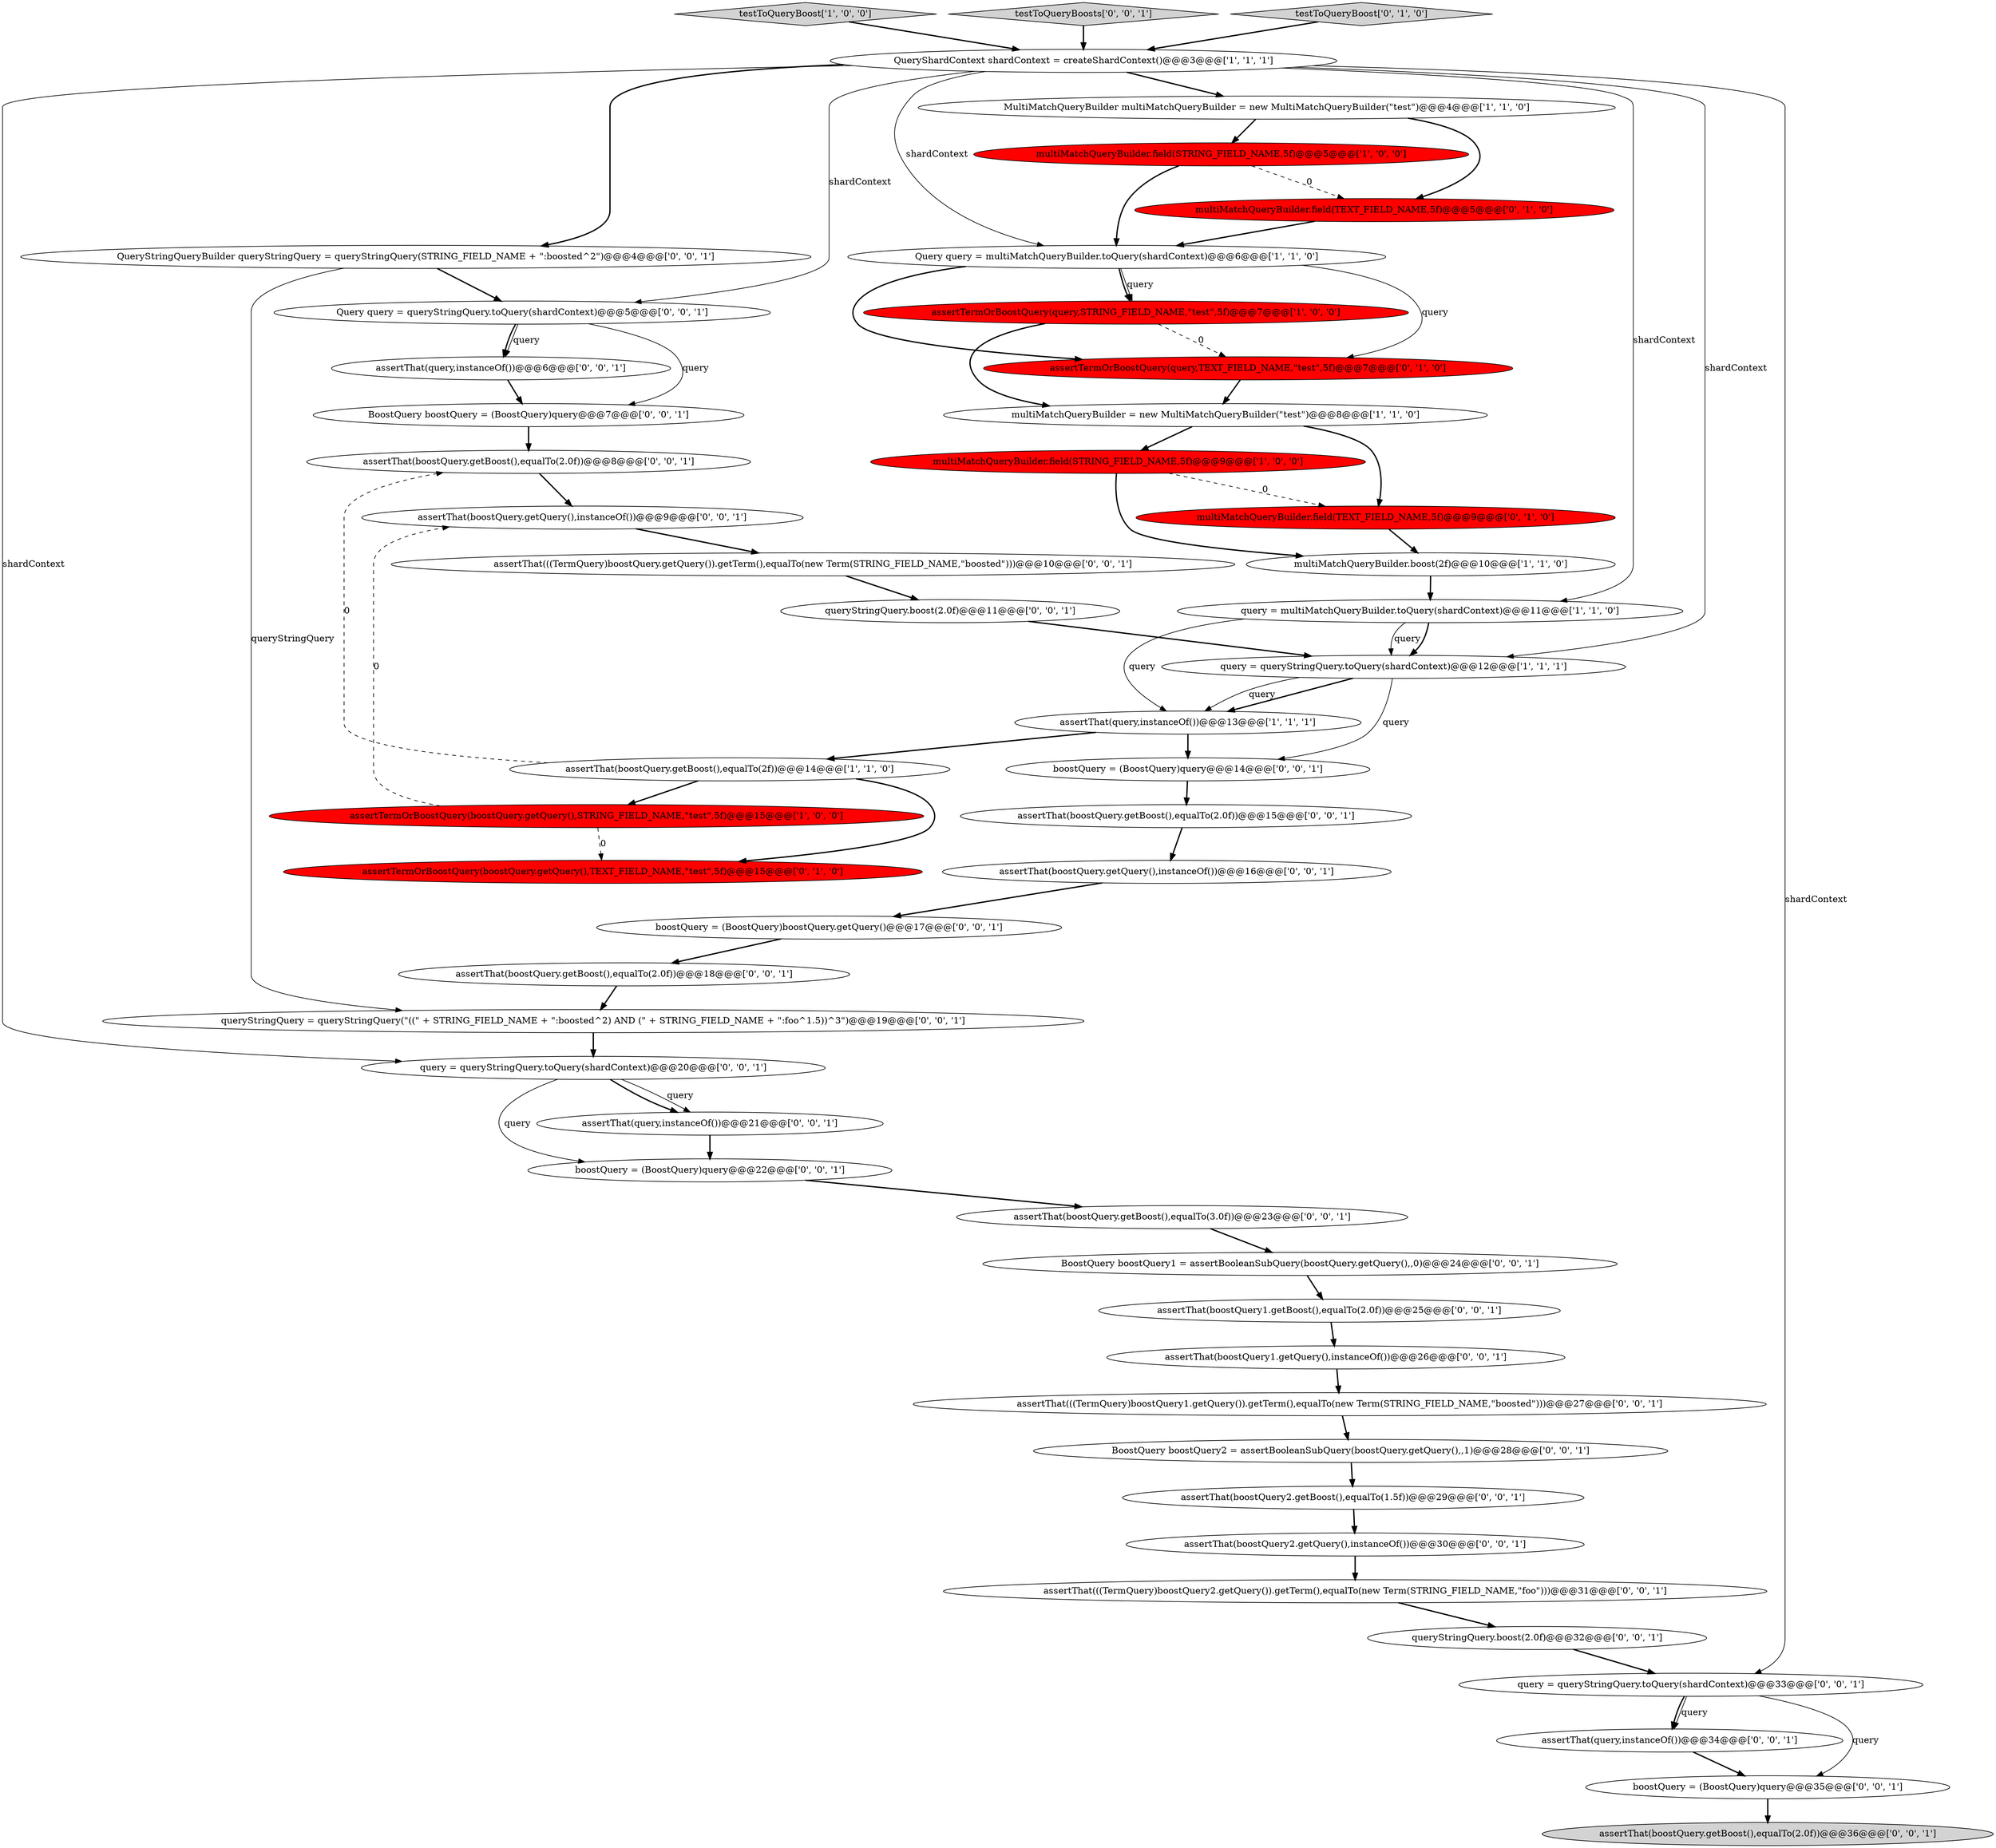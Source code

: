 digraph {
27 [style = filled, label = "boostQuery = (BoostQuery)boostQuery.getQuery()@@@17@@@['0', '0', '1']", fillcolor = white, shape = ellipse image = "AAA0AAABBB3BBB"];
24 [style = filled, label = "BoostQuery boostQuery2 = assertBooleanSubQuery(boostQuery.getQuery(),,1)@@@28@@@['0', '0', '1']", fillcolor = white, shape = ellipse image = "AAA0AAABBB3BBB"];
8 [style = filled, label = "multiMatchQueryBuilder.boost(2f)@@@10@@@['1', '1', '0']", fillcolor = white, shape = ellipse image = "AAA0AAABBB1BBB"];
30 [style = filled, label = "boostQuery = (BoostQuery)query@@@14@@@['0', '0', '1']", fillcolor = white, shape = ellipse image = "AAA0AAABBB3BBB"];
47 [style = filled, label = "assertThat(boostQuery1.getQuery(),instanceOf())@@@26@@@['0', '0', '1']", fillcolor = white, shape = ellipse image = "AAA0AAABBB3BBB"];
16 [style = filled, label = "assertTermOrBoostQuery(boostQuery.getQuery(),TEXT_FIELD_NAME,\"test\",5f)@@@15@@@['0', '1', '0']", fillcolor = red, shape = ellipse image = "AAA1AAABBB2BBB"];
39 [style = filled, label = "QueryStringQueryBuilder queryStringQuery = queryStringQuery(STRING_FIELD_NAME + \":boosted^2\")@@@4@@@['0', '0', '1']", fillcolor = white, shape = ellipse image = "AAA0AAABBB3BBB"];
22 [style = filled, label = "Query query = queryStringQuery.toQuery(shardContext)@@@5@@@['0', '0', '1']", fillcolor = white, shape = ellipse image = "AAA0AAABBB3BBB"];
41 [style = filled, label = "query = queryStringQuery.toQuery(shardContext)@@@20@@@['0', '0', '1']", fillcolor = white, shape = ellipse image = "AAA0AAABBB3BBB"];
36 [style = filled, label = "query = queryStringQuery.toQuery(shardContext)@@@33@@@['0', '0', '1']", fillcolor = white, shape = ellipse image = "AAA0AAABBB3BBB"];
45 [style = filled, label = "assertThat(boostQuery.getBoost(),equalTo(2.0f))@@@18@@@['0', '0', '1']", fillcolor = white, shape = ellipse image = "AAA0AAABBB3BBB"];
49 [style = filled, label = "boostQuery = (BoostQuery)query@@@22@@@['0', '0', '1']", fillcolor = white, shape = ellipse image = "AAA0AAABBB3BBB"];
11 [style = filled, label = "assertThat(query,instanceOf())@@@13@@@['1', '1', '1']", fillcolor = white, shape = ellipse image = "AAA0AAABBB1BBB"];
4 [style = filled, label = "testToQueryBoost['1', '0', '0']", fillcolor = lightgray, shape = diamond image = "AAA0AAABBB1BBB"];
25 [style = filled, label = "assertThat(boostQuery2.getQuery(),instanceOf())@@@30@@@['0', '0', '1']", fillcolor = white, shape = ellipse image = "AAA0AAABBB3BBB"];
46 [style = filled, label = "assertThat(((TermQuery)boostQuery1.getQuery()).getTerm(),equalTo(new Term(STRING_FIELD_NAME,\"boosted\")))@@@27@@@['0', '0', '1']", fillcolor = white, shape = ellipse image = "AAA0AAABBB3BBB"];
17 [style = filled, label = "multiMatchQueryBuilder.field(TEXT_FIELD_NAME,5f)@@@5@@@['0', '1', '0']", fillcolor = red, shape = ellipse image = "AAA1AAABBB2BBB"];
23 [style = filled, label = "assertThat(boostQuery.getBoost(),equalTo(2.0f))@@@15@@@['0', '0', '1']", fillcolor = white, shape = ellipse image = "AAA0AAABBB3BBB"];
32 [style = filled, label = "assertThat(((TermQuery)boostQuery.getQuery()).getTerm(),equalTo(new Term(STRING_FIELD_NAME,\"boosted\")))@@@10@@@['0', '0', '1']", fillcolor = white, shape = ellipse image = "AAA0AAABBB3BBB"];
35 [style = filled, label = "queryStringQuery.boost(2.0f)@@@11@@@['0', '0', '1']", fillcolor = white, shape = ellipse image = "AAA0AAABBB3BBB"];
19 [style = filled, label = "queryStringQuery.boost(2.0f)@@@32@@@['0', '0', '1']", fillcolor = white, shape = ellipse image = "AAA0AAABBB3BBB"];
18 [style = filled, label = "assertTermOrBoostQuery(query,TEXT_FIELD_NAME,\"test\",5f)@@@7@@@['0', '1', '0']", fillcolor = red, shape = ellipse image = "AAA1AAABBB2BBB"];
26 [style = filled, label = "assertThat(boostQuery.getBoost(),equalTo(2.0f))@@@8@@@['0', '0', '1']", fillcolor = white, shape = ellipse image = "AAA0AAABBB3BBB"];
50 [style = filled, label = "BoostQuery boostQuery1 = assertBooleanSubQuery(boostQuery.getQuery(),,0)@@@24@@@['0', '0', '1']", fillcolor = white, shape = ellipse image = "AAA0AAABBB3BBB"];
31 [style = filled, label = "assertThat(((TermQuery)boostQuery2.getQuery()).getTerm(),equalTo(new Term(STRING_FIELD_NAME,\"foo\")))@@@31@@@['0', '0', '1']", fillcolor = white, shape = ellipse image = "AAA0AAABBB3BBB"];
9 [style = filled, label = "assertTermOrBoostQuery(query,STRING_FIELD_NAME,\"test\",5f)@@@7@@@['1', '0', '0']", fillcolor = red, shape = ellipse image = "AAA1AAABBB1BBB"];
48 [style = filled, label = "assertThat(boostQuery2.getBoost(),equalTo(1.5f))@@@29@@@['0', '0', '1']", fillcolor = white, shape = ellipse image = "AAA0AAABBB3BBB"];
44 [style = filled, label = "assertThat(query,instanceOf())@@@6@@@['0', '0', '1']", fillcolor = white, shape = ellipse image = "AAA0AAABBB3BBB"];
1 [style = filled, label = "multiMatchQueryBuilder.field(STRING_FIELD_NAME,5f)@@@5@@@['1', '0', '0']", fillcolor = red, shape = ellipse image = "AAA1AAABBB1BBB"];
20 [style = filled, label = "BoostQuery boostQuery = (BoostQuery)query@@@7@@@['0', '0', '1']", fillcolor = white, shape = ellipse image = "AAA0AAABBB3BBB"];
40 [style = filled, label = "assertThat(boostQuery.getBoost(),equalTo(3.0f))@@@23@@@['0', '0', '1']", fillcolor = white, shape = ellipse image = "AAA0AAABBB3BBB"];
7 [style = filled, label = "query = queryStringQuery.toQuery(shardContext)@@@12@@@['1', '1', '1']", fillcolor = white, shape = ellipse image = "AAA0AAABBB1BBB"];
3 [style = filled, label = "multiMatchQueryBuilder = new MultiMatchQueryBuilder(\"test\")@@@8@@@['1', '1', '0']", fillcolor = white, shape = ellipse image = "AAA0AAABBB1BBB"];
6 [style = filled, label = "multiMatchQueryBuilder.field(STRING_FIELD_NAME,5f)@@@9@@@['1', '0', '0']", fillcolor = red, shape = ellipse image = "AAA1AAABBB1BBB"];
5 [style = filled, label = "QueryShardContext shardContext = createShardContext()@@@3@@@['1', '1', '1']", fillcolor = white, shape = ellipse image = "AAA0AAABBB1BBB"];
38 [style = filled, label = "queryStringQuery = queryStringQuery(\"((\" + STRING_FIELD_NAME + \":boosted^2) AND (\" + STRING_FIELD_NAME + \":foo^1.5))^3\")@@@19@@@['0', '0', '1']", fillcolor = white, shape = ellipse image = "AAA0AAABBB3BBB"];
33 [style = filled, label = "assertThat(boostQuery.getQuery(),instanceOf())@@@16@@@['0', '0', '1']", fillcolor = white, shape = ellipse image = "AAA0AAABBB3BBB"];
2 [style = filled, label = "Query query = multiMatchQueryBuilder.toQuery(shardContext)@@@6@@@['1', '1', '0']", fillcolor = white, shape = ellipse image = "AAA0AAABBB1BBB"];
34 [style = filled, label = "assertThat(boostQuery.getBoost(),equalTo(2.0f))@@@36@@@['0', '0', '1']", fillcolor = lightgray, shape = ellipse image = "AAA0AAABBB3BBB"];
37 [style = filled, label = "testToQueryBoosts['0', '0', '1']", fillcolor = lightgray, shape = diamond image = "AAA0AAABBB3BBB"];
0 [style = filled, label = "assertThat(boostQuery.getBoost(),equalTo(2f))@@@14@@@['1', '1', '0']", fillcolor = white, shape = ellipse image = "AAA0AAABBB1BBB"];
10 [style = filled, label = "MultiMatchQueryBuilder multiMatchQueryBuilder = new MultiMatchQueryBuilder(\"test\")@@@4@@@['1', '1', '0']", fillcolor = white, shape = ellipse image = "AAA0AAABBB1BBB"];
14 [style = filled, label = "multiMatchQueryBuilder.field(TEXT_FIELD_NAME,5f)@@@9@@@['0', '1', '0']", fillcolor = red, shape = ellipse image = "AAA1AAABBB2BBB"];
29 [style = filled, label = "assertThat(query,instanceOf())@@@21@@@['0', '0', '1']", fillcolor = white, shape = ellipse image = "AAA0AAABBB3BBB"];
28 [style = filled, label = "assertThat(query,instanceOf())@@@34@@@['0', '0', '1']", fillcolor = white, shape = ellipse image = "AAA0AAABBB3BBB"];
15 [style = filled, label = "testToQueryBoost['0', '1', '0']", fillcolor = lightgray, shape = diamond image = "AAA0AAABBB2BBB"];
43 [style = filled, label = "assertThat(boostQuery1.getBoost(),equalTo(2.0f))@@@25@@@['0', '0', '1']", fillcolor = white, shape = ellipse image = "AAA0AAABBB3BBB"];
12 [style = filled, label = "query = multiMatchQueryBuilder.toQuery(shardContext)@@@11@@@['1', '1', '0']", fillcolor = white, shape = ellipse image = "AAA0AAABBB1BBB"];
21 [style = filled, label = "boostQuery = (BoostQuery)query@@@35@@@['0', '0', '1']", fillcolor = white, shape = ellipse image = "AAA0AAABBB3BBB"];
13 [style = filled, label = "assertTermOrBoostQuery(boostQuery.getQuery(),STRING_FIELD_NAME,\"test\",5f)@@@15@@@['1', '0', '0']", fillcolor = red, shape = ellipse image = "AAA1AAABBB1BBB"];
42 [style = filled, label = "assertThat(boostQuery.getQuery(),instanceOf())@@@9@@@['0', '0', '1']", fillcolor = white, shape = ellipse image = "AAA0AAABBB3BBB"];
7->30 [style = solid, label="query"];
32->35 [style = bold, label=""];
5->10 [style = bold, label=""];
13->42 [style = dashed, label="0"];
0->16 [style = bold, label=""];
18->3 [style = bold, label=""];
26->42 [style = bold, label=""];
40->50 [style = bold, label=""];
7->11 [style = bold, label=""];
50->43 [style = bold, label=""];
2->9 [style = solid, label="query"];
0->13 [style = bold, label=""];
5->39 [style = bold, label=""];
12->7 [style = solid, label="query"];
20->26 [style = bold, label=""];
9->18 [style = dashed, label="0"];
41->29 [style = bold, label=""];
46->24 [style = bold, label=""];
36->21 [style = solid, label="query"];
3->14 [style = bold, label=""];
30->23 [style = bold, label=""];
21->34 [style = bold, label=""];
36->28 [style = bold, label=""];
5->12 [style = solid, label="shardContext"];
3->6 [style = bold, label=""];
2->18 [style = bold, label=""];
47->46 [style = bold, label=""];
10->17 [style = bold, label=""];
19->36 [style = bold, label=""];
38->41 [style = bold, label=""];
0->26 [style = dashed, label="0"];
2->9 [style = bold, label=""];
29->49 [style = bold, label=""];
6->14 [style = dashed, label="0"];
2->18 [style = solid, label="query"];
33->27 [style = bold, label=""];
12->7 [style = bold, label=""];
15->5 [style = bold, label=""];
41->49 [style = solid, label="query"];
12->11 [style = solid, label="query"];
25->31 [style = bold, label=""];
39->22 [style = bold, label=""];
5->22 [style = solid, label="shardContext"];
37->5 [style = bold, label=""];
5->36 [style = solid, label="shardContext"];
22->20 [style = solid, label="query"];
11->0 [style = bold, label=""];
28->21 [style = bold, label=""];
23->33 [style = bold, label=""];
43->47 [style = bold, label=""];
1->17 [style = dashed, label="0"];
17->2 [style = bold, label=""];
44->20 [style = bold, label=""];
45->38 [style = bold, label=""];
6->8 [style = bold, label=""];
27->45 [style = bold, label=""];
5->2 [style = solid, label="shardContext"];
5->41 [style = solid, label="shardContext"];
48->25 [style = bold, label=""];
5->7 [style = solid, label="shardContext"];
42->32 [style = bold, label=""];
39->38 [style = solid, label="queryStringQuery"];
9->3 [style = bold, label=""];
22->44 [style = solid, label="query"];
36->28 [style = solid, label="query"];
13->16 [style = dashed, label="0"];
1->2 [style = bold, label=""];
14->8 [style = bold, label=""];
7->11 [style = solid, label="query"];
41->29 [style = solid, label="query"];
49->40 [style = bold, label=""];
10->1 [style = bold, label=""];
4->5 [style = bold, label=""];
35->7 [style = bold, label=""];
11->30 [style = bold, label=""];
8->12 [style = bold, label=""];
24->48 [style = bold, label=""];
31->19 [style = bold, label=""];
22->44 [style = bold, label=""];
}
